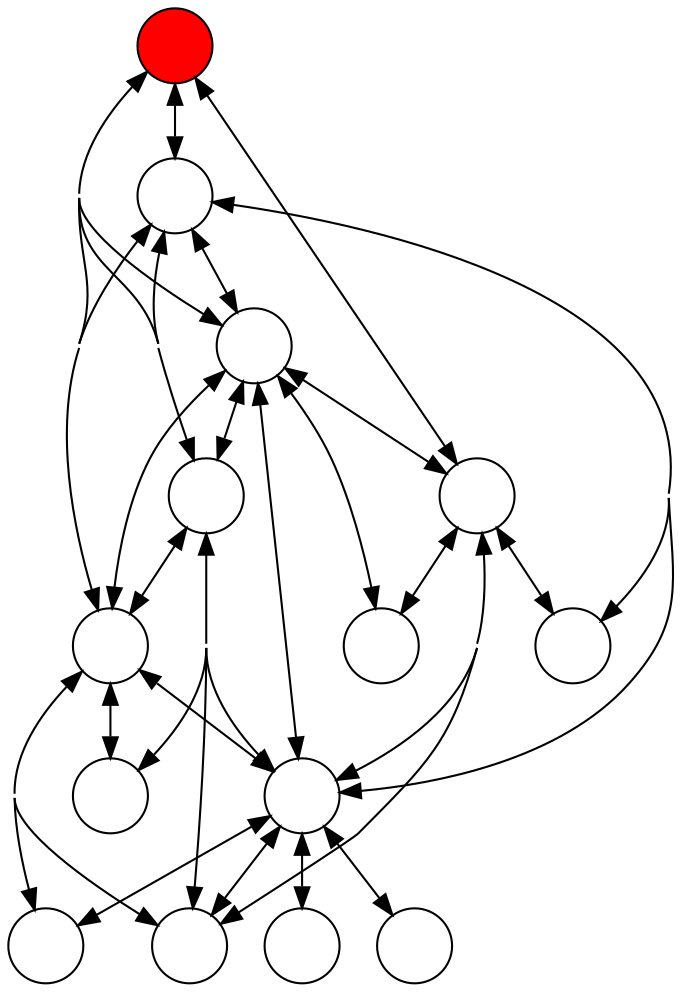 digraph {
            concentrate=true
            node[label="" fillcolor=red, style=filled, shape=circle];
            702063155
            node[label="" fillcolor=white, style=filled, shape=circle];
            
702063155 -> 282263853 [dir=both];
702063155 -> 734354918 [dir=both];
702063155 -> -1300158636 [dir=both];
702063155 -> -1131758102 [dir=both];
702063155 -> 553416695 [dir=both];
282263853 -> 734354918 [dir=both];
282263853 -> 31106837 [dir=both];
282263853 -> -1300158636 [dir=both];
282263853 -> -1131758102 [dir=both];
282263853 -> 2106174547 [dir=both];
734354918 -> 282263853 [dir=both];
734354918 -> 31106837 [dir=both];
734354918 -> -1170304139 [dir=both];
734354918 -> 1159226400 [dir=both];
734354918 -> -1300158636 [dir=both];
-1300158636 -> -1170304139 [dir=both];
-1300158636 -> 31106837 [dir=both];
-1300158636 -> 2013714856 [dir=both];
-1300158636 -> 282263853 [dir=both];
-1300158636 -> 1159226400 [dir=both];
-1131758102 -> 282263853 [dir=both];
-1131758102 -> 31106837 [dir=both];
-1131758102 -> -778710392 [dir=both];
-1131758102 -> 2106174547 [dir=both];
-1131758102 -> -1170304139 [dir=both];
553416695 -> 282263853 [dir=both];
553416695 -> 734354918 [dir=both];
553416695 -> -1300158636 [dir=both];
553416695 -> 31106837 [dir=both];
553416695 -> -778710392 [dir=both];
734354918 -> 282263853 [dir=both];
734354918 -> 31106837 [dir=both];
734354918 -> -1170304139 [dir=both];
734354918 -> 1159226400 [dir=both];
734354918 -> -1300158636 [dir=both];
31106837 -> -1170304139 [dir=both];
31106837 -> -94561020 [dir=both];
31106837 -> 125 [dir=both];
31106837 -> 2013714856 [dir=both];
31106837 -> 282263853 [dir=both];
-1300158636 -> -1170304139 [dir=both];
-1300158636 -> 31106837 [dir=both];
-1300158636 -> 2013714856 [dir=both];
-1300158636 -> 282263853 [dir=both];
-1300158636 -> 1159226400 [dir=both];
-1131758102 -> 282263853 [dir=both];
-1131758102 -> 31106837 [dir=both];
-1131758102 -> -778710392 [dir=both];
-1131758102 -> 2106174547 [dir=both];
-1131758102 -> -1170304139 [dir=both];
            }